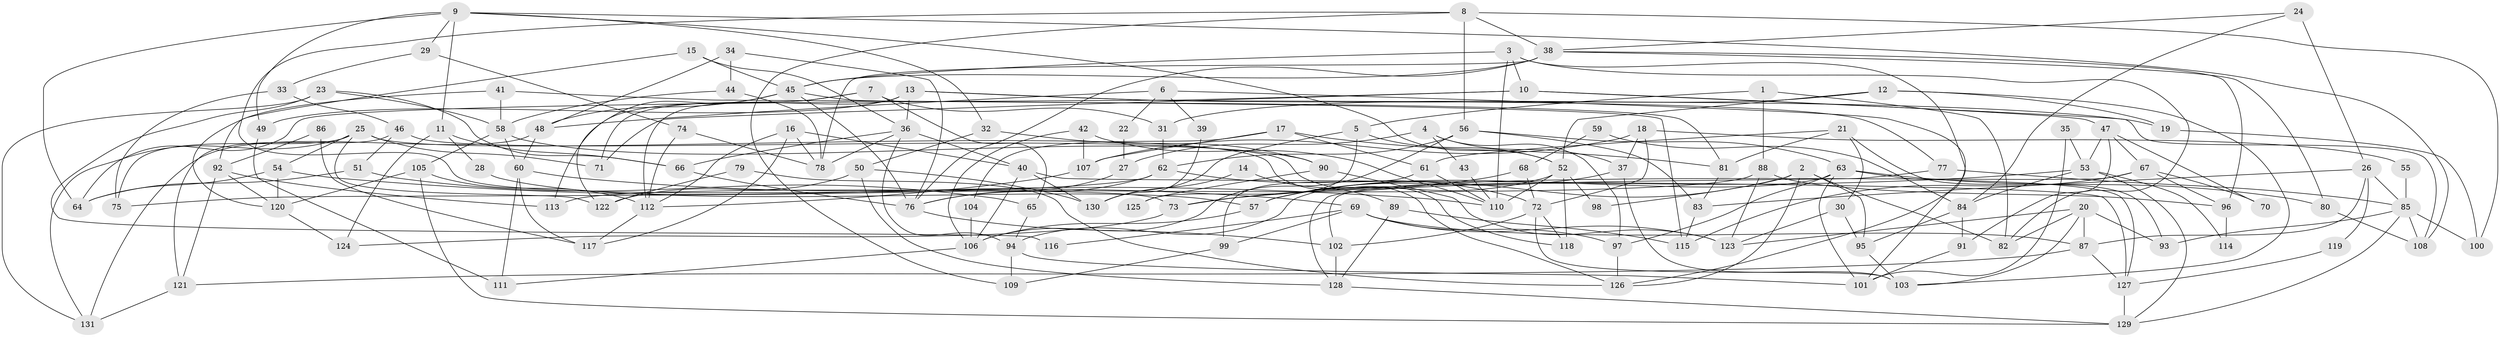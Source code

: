 // Generated by graph-tools (version 1.1) at 2025/49/03/09/25 04:49:02]
// undirected, 131 vertices, 262 edges
graph export_dot {
graph [start="1"]
  node [color=gray90,style=filled];
  1;
  2;
  3;
  4;
  5;
  6;
  7;
  8;
  9;
  10;
  11;
  12;
  13;
  14;
  15;
  16;
  17;
  18;
  19;
  20;
  21;
  22;
  23;
  24;
  25;
  26;
  27;
  28;
  29;
  30;
  31;
  32;
  33;
  34;
  35;
  36;
  37;
  38;
  39;
  40;
  41;
  42;
  43;
  44;
  45;
  46;
  47;
  48;
  49;
  50;
  51;
  52;
  53;
  54;
  55;
  56;
  57;
  58;
  59;
  60;
  61;
  62;
  63;
  64;
  65;
  66;
  67;
  68;
  69;
  70;
  71;
  72;
  73;
  74;
  75;
  76;
  77;
  78;
  79;
  80;
  81;
  82;
  83;
  84;
  85;
  86;
  87;
  88;
  89;
  90;
  91;
  92;
  93;
  94;
  95;
  96;
  97;
  98;
  99;
  100;
  101;
  102;
  103;
  104;
  105;
  106;
  107;
  108;
  109;
  110;
  111;
  112;
  113;
  114;
  115;
  116;
  117;
  118;
  119;
  120;
  121;
  122;
  123;
  124;
  125;
  126;
  127;
  128;
  129;
  130;
  131;
  1 -- 5;
  1 -- 88;
  1 -- 82;
  2 -- 126;
  2 -- 82;
  2 -- 57;
  2 -- 95;
  2 -- 98;
  3 -- 45;
  3 -- 110;
  3 -- 10;
  3 -- 82;
  3 -- 126;
  4 -- 37;
  4 -- 97;
  4 -- 27;
  4 -- 43;
  5 -- 130;
  5 -- 52;
  5 -- 125;
  6 -- 101;
  6 -- 48;
  6 -- 22;
  6 -- 39;
  7 -- 71;
  7 -- 65;
  7 -- 31;
  7 -- 113;
  8 -- 73;
  8 -- 56;
  8 -- 38;
  8 -- 100;
  8 -- 109;
  9 -- 52;
  9 -- 32;
  9 -- 11;
  9 -- 29;
  9 -- 49;
  9 -- 64;
  9 -- 108;
  10 -- 108;
  10 -- 47;
  10 -- 64;
  10 -- 71;
  11 -- 66;
  11 -- 28;
  11 -- 124;
  12 -- 52;
  12 -- 31;
  12 -- 19;
  12 -- 103;
  13 -- 112;
  13 -- 49;
  13 -- 19;
  13 -- 36;
  13 -- 77;
  14 -- 130;
  14 -- 89;
  15 -- 45;
  15 -- 36;
  15 -- 92;
  16 -- 40;
  16 -- 78;
  16 -- 112;
  16 -- 117;
  17 -- 61;
  17 -- 107;
  17 -- 81;
  17 -- 104;
  18 -- 37;
  18 -- 72;
  18 -- 55;
  18 -- 107;
  19 -- 100;
  20 -- 82;
  20 -- 103;
  20 -- 87;
  20 -- 93;
  20 -- 123;
  21 -- 93;
  21 -- 30;
  21 -- 61;
  21 -- 81;
  22 -- 27;
  23 -- 58;
  23 -- 131;
  23 -- 66;
  23 -- 116;
  24 -- 38;
  24 -- 26;
  24 -- 84;
  25 -- 126;
  25 -- 54;
  25 -- 71;
  25 -- 75;
  25 -- 122;
  25 -- 131;
  26 -- 87;
  26 -- 85;
  26 -- 83;
  26 -- 119;
  27 -- 76;
  28 -- 57;
  29 -- 33;
  29 -- 74;
  30 -- 123;
  30 -- 95;
  31 -- 62;
  32 -- 90;
  32 -- 50;
  33 -- 75;
  33 -- 46;
  34 -- 44;
  34 -- 76;
  34 -- 48;
  35 -- 53;
  35 -- 101;
  36 -- 66;
  36 -- 40;
  36 -- 78;
  36 -- 94;
  37 -- 103;
  37 -- 57;
  38 -- 45;
  38 -- 76;
  38 -- 78;
  38 -- 80;
  38 -- 96;
  39 -- 130;
  40 -- 127;
  40 -- 106;
  40 -- 130;
  41 -- 115;
  41 -- 58;
  41 -- 120;
  42 -- 107;
  42 -- 106;
  42 -- 110;
  43 -- 110;
  44 -- 58;
  44 -- 78;
  45 -- 76;
  45 -- 81;
  45 -- 48;
  45 -- 122;
  46 -- 118;
  46 -- 121;
  46 -- 51;
  47 -- 53;
  47 -- 67;
  47 -- 70;
  47 -- 91;
  48 -- 60;
  48 -- 131;
  49 -- 111;
  50 -- 128;
  50 -- 122;
  50 -- 130;
  51 -- 64;
  51 -- 65;
  52 -- 57;
  52 -- 110;
  52 -- 98;
  52 -- 118;
  53 -- 84;
  53 -- 129;
  53 -- 73;
  53 -- 114;
  54 -- 64;
  54 -- 120;
  54 -- 110;
  55 -- 85;
  56 -- 83;
  56 -- 63;
  56 -- 62;
  56 -- 106;
  57 -- 106;
  58 -- 60;
  58 -- 105;
  58 -- 90;
  59 -- 84;
  59 -- 68;
  60 -- 117;
  60 -- 69;
  60 -- 111;
  61 -- 110;
  61 -- 99;
  62 -- 76;
  62 -- 72;
  62 -- 75;
  63 -- 101;
  63 -- 127;
  63 -- 80;
  63 -- 94;
  63 -- 97;
  65 -- 94;
  66 -- 76;
  67 -- 96;
  67 -- 70;
  67 -- 102;
  67 -- 115;
  68 -- 73;
  68 -- 72;
  69 -- 99;
  69 -- 87;
  69 -- 97;
  69 -- 116;
  69 -- 123;
  72 -- 102;
  72 -- 103;
  72 -- 118;
  73 -- 124;
  74 -- 78;
  74 -- 112;
  76 -- 102;
  77 -- 85;
  77 -- 128;
  79 -- 122;
  79 -- 126;
  80 -- 108;
  81 -- 83;
  83 -- 115;
  84 -- 95;
  84 -- 91;
  85 -- 100;
  85 -- 108;
  85 -- 93;
  85 -- 129;
  86 -- 92;
  86 -- 117;
  87 -- 121;
  87 -- 127;
  88 -- 123;
  88 -- 113;
  88 -- 96;
  89 -- 115;
  89 -- 128;
  90 -- 123;
  90 -- 125;
  91 -- 101;
  92 -- 121;
  92 -- 113;
  92 -- 120;
  94 -- 101;
  94 -- 109;
  95 -- 103;
  96 -- 114;
  97 -- 126;
  99 -- 109;
  102 -- 128;
  104 -- 106;
  105 -- 112;
  105 -- 120;
  105 -- 129;
  106 -- 111;
  107 -- 112;
  112 -- 117;
  119 -- 127;
  120 -- 124;
  121 -- 131;
  127 -- 129;
  128 -- 129;
}
